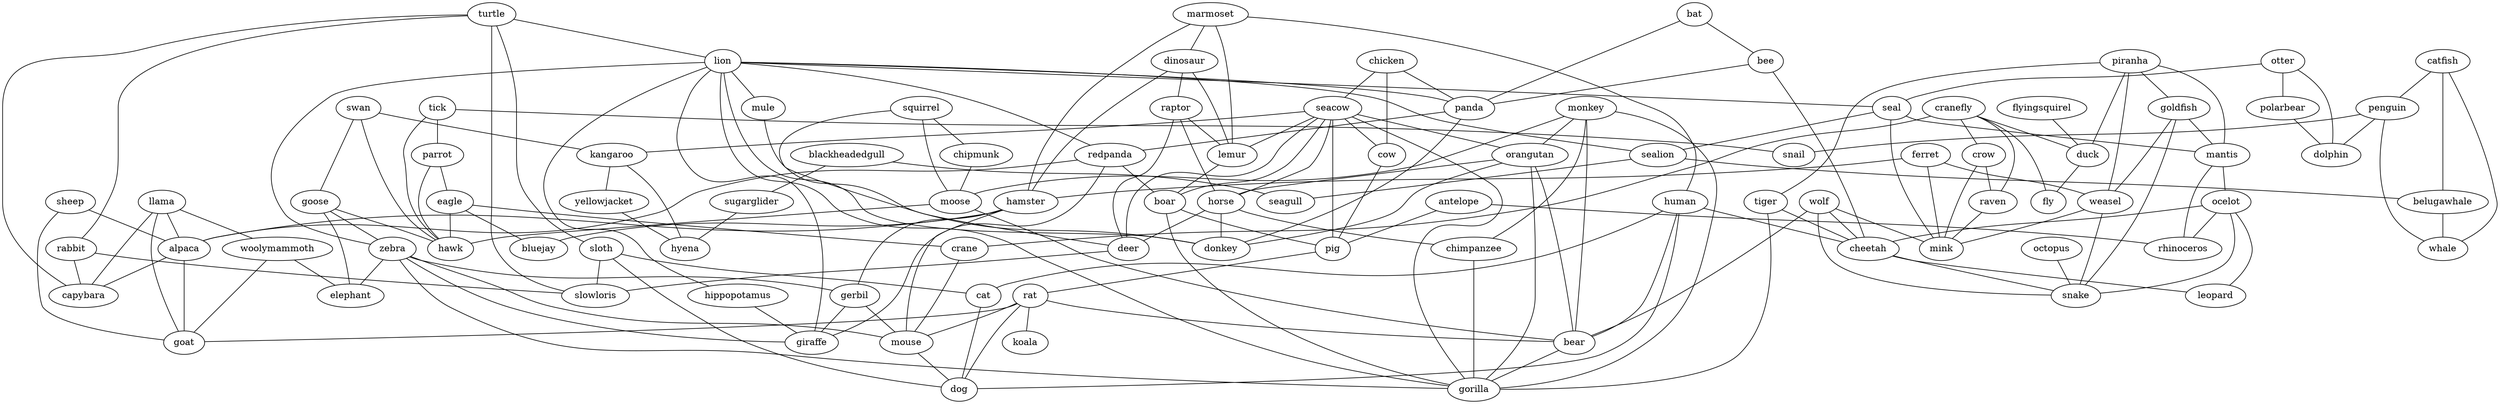 strict graph  {
	antelope -- pig	 [weight=1];
	antelope -- rhinoceros	 [weight=1];
	llama -- alpaca	 [weight=1];
	llama -- woolymammoth	 [weight=1];
	llama -- capybara	 [weight=1];
	llama -- goat	 [weight=1];
	blackheadedgull -- sugarglider	 [weight=1];
	blackheadedgull -- seagull	 [weight=1];
	chicken -- seacow	 [weight=1];
	chicken -- panda	 [weight=1];
	chicken -- cow	 [weight=1];
	tick -- parrot	 [weight=1];
	tick -- snail	 [weight=1];
	tick -- hawk	 [weight=1];
	swan -- goose	 [weight=1];
	swan -- kangaroo	 [weight=1];
	swan -- hawk	 [weight=1];
	otter -- seal	 [weight=1];
	otter -- polarbear	 [weight=1];
	otter -- dolphin	 [weight=1];
	catfish -- belugawhale	 [weight=1];
	catfish -- penguin	 [weight=1];
	catfish -- whale	 [weight=1];
	bat -- bee	 [weight=1];
	bat -- panda	 [weight=1];
	parrot -- eagle	 [weight=1];
	parrot -- hawk	 [weight=1];
	cranefly -- crow	 [weight=1];
	cranefly -- duck	 [weight=1];
	cranefly -- crane	 [weight=1];
	cranefly -- fly	 [weight=1];
	cranefly -- raven	 [weight=1];
	marmoset -- dinosaur	 [weight=1];
	marmoset -- human	 [weight=1];
	marmoset -- lemur	 [weight=1];
	marmoset -- hamster	 [weight=1];
	dinosaur -- raptor	 [weight=1];
	dinosaur -- lemur	 [weight=1];
	dinosaur -- hamster	 [weight=1];
	turtle -- lion	 [weight=1];
	turtle -- sloth	 [weight=1];
	turtle -- rabbit	 [weight=1];
	turtle -- slowloris	 [weight=1];
	turtle -- capybara	 [weight=1];
	human -- cat	 [weight=1];
	human -- cheetah	 [weight=1];
	human -- bear	 [weight=1];
	human -- dog	 [weight=1];
	crow -- raven	 [weight=1];
	crow -- mink	 [weight=1];
	ferret -- hamster	 [weight=1];
	ferret -- weasel	 [weight=1];
	ferret -- mink	 [weight=1];
	goose -- zebra	 [weight=1];
	goose -- elephant	 [weight=1];
	goose -- hawk	 [weight=1];
	lion -- zebra	 [weight=1];
	lion -- seal	 [weight=1];
	lion -- panda	 [weight=1];
	lion -- hippopotamus	 [weight=1];
	lion -- sealion	 [weight=1];
	lion -- mule	 [weight=1];
	lion -- redpanda	 [weight=1];
	lion -- donkey	 [weight=1];
	lion -- gorilla	 [weight=1];
	lion -- giraffe	 [weight=1];
	zebra -- gerbil	 [weight=1];
	zebra -- mouse	 [weight=1];
	zebra -- elephant	 [weight=1];
	zebra -- gorilla	 [weight=1];
	zebra -- giraffe	 [weight=1];
	seal -- sealion	 [weight=1];
	seal -- mantis	 [weight=1];
	seal -- mink	 [weight=1];
	seacow -- kangaroo	 [weight=1];
	seacow -- lemur	 [weight=1];
	seacow -- orangutan	 [weight=1];
	seacow -- boar	 [weight=1];
	seacow -- horse	 [weight=1];
	seacow -- cow	 [weight=1];
	seacow -- deer	 [weight=1];
	seacow -- pig	 [weight=1];
	seacow -- gorilla	 [weight=1];
	bee -- panda	 [weight=1];
	bee -- cheetah	 [weight=1];
	panda -- redpanda	 [weight=1];
	panda -- donkey	 [weight=1];
	hippopotamus -- giraffe	 [weight=1];
	sealion -- belugawhale	 [weight=1];
	sealion -- seagull	 [weight=1];
	eagle -- crane	 [weight=1];
	eagle -- bluejay	 [weight=1];
	eagle -- hawk	 [weight=1];
	kangaroo -- yellowjacket	 [weight=1];
	kangaroo -- hyena	 [weight=1];
	piranha -- goldfish	 [weight=1];
	piranha -- mantis	 [weight=1];
	piranha -- weasel	 [weight=1];
	piranha -- duck	 [weight=1];
	piranha -- tiger	 [weight=1];
	mule -- donkey	 [weight=1];
	goldfish -- mantis	 [weight=1];
	goldfish -- weasel	 [weight=1];
	goldfish -- snake	 [weight=1];
	raptor -- lemur	 [weight=1];
	raptor -- horse	 [weight=1];
	raptor -- deer	 [weight=1];
	monkey -- orangutan	 [weight=1];
	monkey -- chimpanzee	 [weight=1];
	monkey -- moose	 [weight=1];
	monkey -- bear	 [weight=1];
	monkey -- gorilla	 [weight=1];
	sugarglider -- hyena	 [weight=1];
	lemur -- boar	 [weight=1];
	mantis -- ocelot	 [weight=1];
	mantis -- rhinoceros	 [weight=1];
	wolf -- mink	 [weight=1];
	wolf -- cheetah	 [weight=1];
	wolf -- bear	 [weight=1];
	wolf -- snake	 [weight=1];
	hamster -- alpaca	 [weight=1];
	hamster -- gerbil	 [weight=1];
	hamster -- bluejay	 [weight=1];
	hamster -- mouse	 [weight=1];
	orangutan -- horse	 [weight=1];
	orangutan -- donkey	 [weight=1];
	orangutan -- bear	 [weight=1];
	orangutan -- gorilla	 [weight=1];
	flyingsquirel -- duck	 [weight=1];
	octopus -- snake	 [weight=1];
	redpanda -- boar	 [weight=1];
	redpanda -- alpaca	 [weight=1];
	redpanda -- giraffe	 [weight=1];
	sloth -- cat	 [weight=1];
	sloth -- slowloris	 [weight=1];
	sloth -- dog	 [weight=1];
	belugawhale -- whale	 [weight=1];
	weasel -- mink	 [weight=1];
	weasel -- snake	 [weight=1];
	ocelot -- rhinoceros	 [weight=1];
	ocelot -- cheetah	 [weight=1];
	ocelot -- leopard	 [weight=1];
	ocelot -- snake	 [weight=1];
	duck -- fly	 [weight=1];
	boar -- pig	 [weight=1];
	boar -- gorilla	 [weight=1];
	sheep -- alpaca	 [weight=1];
	sheep -- goat	 [weight=1];
	horse -- chimpanzee	 [weight=1];
	horse -- donkey	 [weight=1];
	horse -- deer	 [weight=1];
	alpaca -- capybara	 [weight=1];
	alpaca -- goat	 [weight=1];
	gerbil -- mouse	 [weight=1];
	gerbil -- giraffe	 [weight=1];
	woolymammoth -- elephant	 [weight=1];
	woolymammoth -- goat	 [weight=1];
	polarbear -- dolphin	 [weight=1];
	squirrel -- chipmunk	 [weight=1];
	squirrel -- deer	 [weight=1];
	squirrel -- moose	 [weight=1];
	chimpanzee -- gorilla	 [weight=1];
	tiger -- cheetah	 [weight=1];
	tiger -- gorilla	 [weight=1];
	rabbit -- slowloris	 [weight=1];
	rabbit -- capybara	 [weight=1];
	crane -- mouse	 [weight=1];
	penguin -- dolphin	 [weight=1];
	penguin -- snail	 [weight=1];
	penguin -- whale	 [weight=1];
	cow -- pig	 [weight=1];
	yellowjacket -- hyena	 [weight=1];
	cat -- dog	 [weight=1];
	raven -- mink	 [weight=1];
	chipmunk -- moose	 [weight=1];
	deer -- slowloris	 [weight=1];
	pig -- rat	 [weight=1];
	rat -- mouse	 [weight=1];
	rat -- goat	 [weight=1];
	rat -- koala	 [weight=1];
	rat -- bear	 [weight=1];
	rat -- dog	 [weight=1];
	mouse -- dog	 [weight=1];
	cheetah -- leopard	 [weight=1];
	cheetah -- snake	 [weight=1];
	moose -- bear	 [weight=1];
	moose -- hawk	 [weight=1];
	bear -- gorilla	 [weight=1];
}
